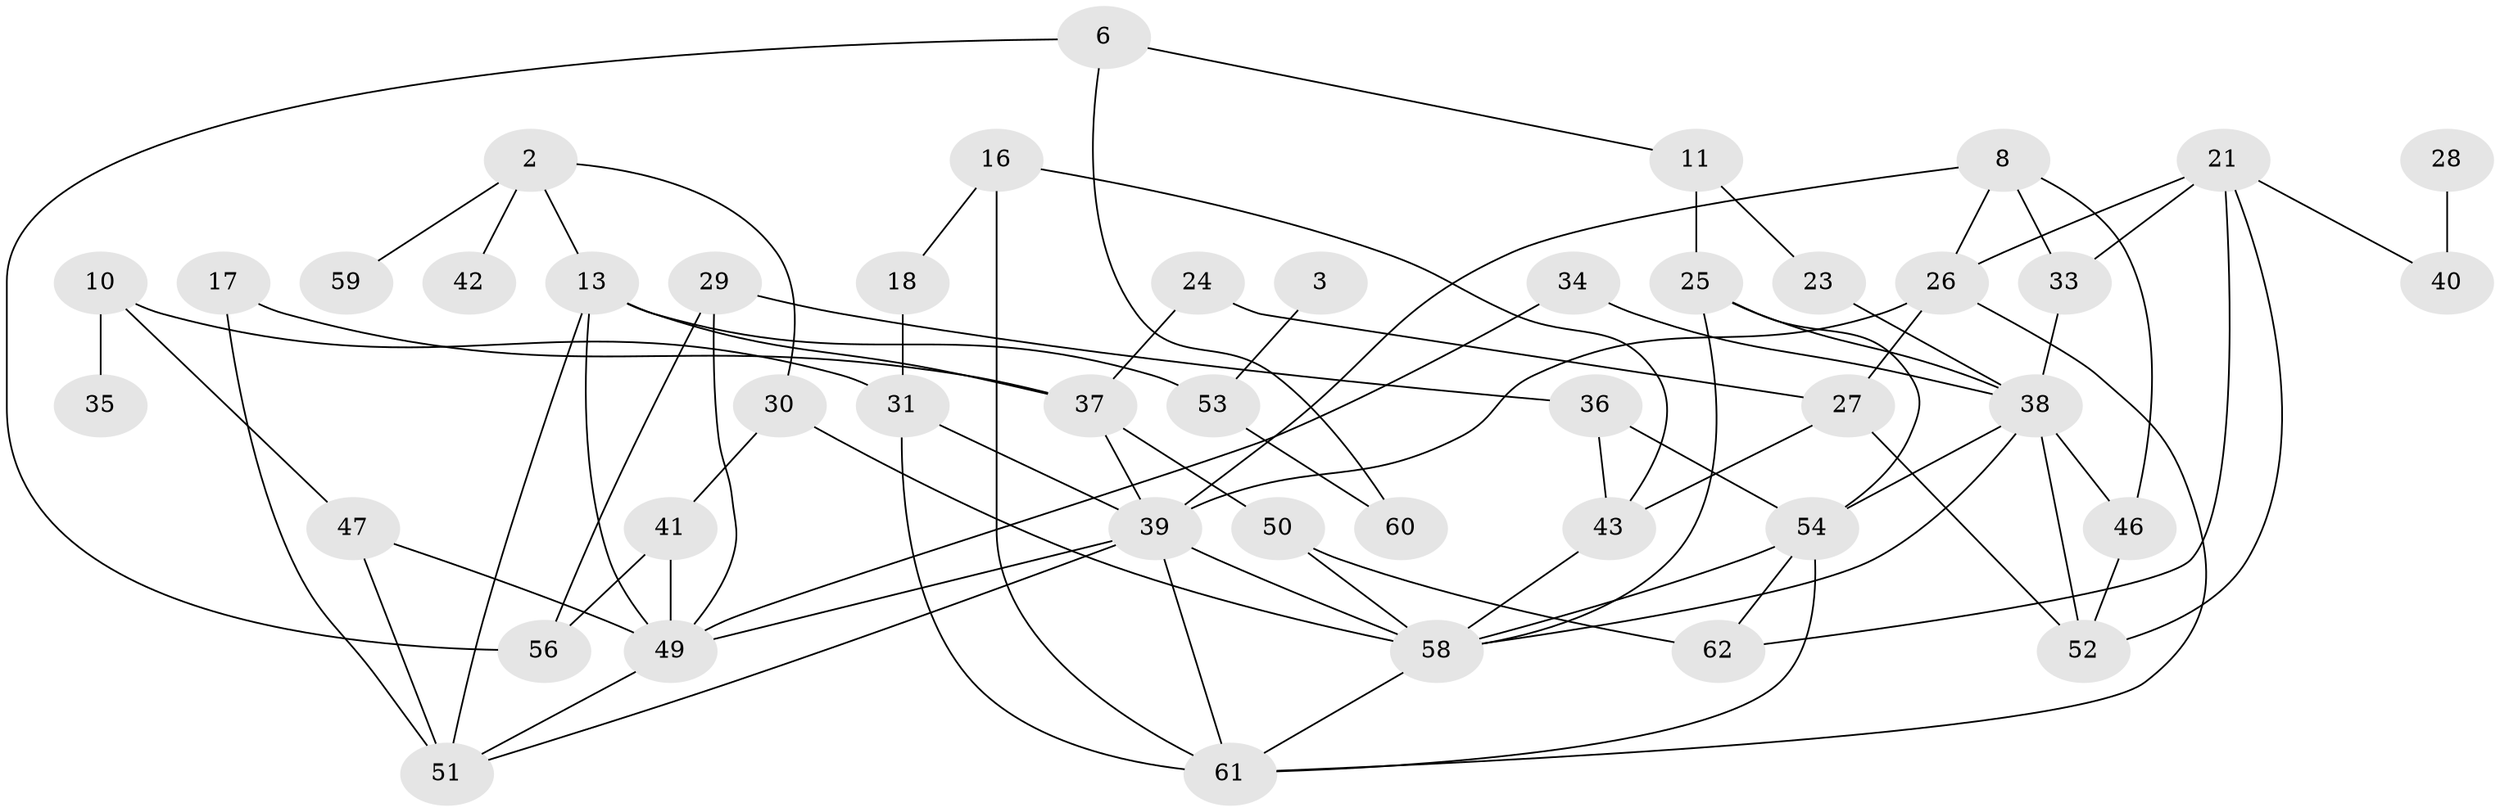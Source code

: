 // original degree distribution, {1: 0.18548387096774194, 0: 0.12903225806451613, 4: 0.12903225806451613, 3: 0.23387096774193547, 2: 0.21774193548387097, 6: 0.024193548387096774, 5: 0.08064516129032258}
// Generated by graph-tools (version 1.1) at 2025/00/03/09/25 03:00:45]
// undirected, 45 vertices, 80 edges
graph export_dot {
graph [start="1"]
  node [color=gray90,style=filled];
  2;
  3;
  6;
  8;
  10;
  11;
  13;
  16;
  17;
  18;
  21;
  23;
  24;
  25;
  26;
  27;
  28;
  29;
  30;
  31;
  33;
  34;
  35;
  36;
  37;
  38;
  39;
  40;
  41;
  42;
  43;
  46;
  47;
  49;
  50;
  51;
  52;
  53;
  54;
  56;
  58;
  59;
  60;
  61;
  62;
  2 -- 13 [weight=1.0];
  2 -- 30 [weight=1.0];
  2 -- 42 [weight=1.0];
  2 -- 59 [weight=1.0];
  3 -- 53 [weight=1.0];
  6 -- 11 [weight=1.0];
  6 -- 56 [weight=1.0];
  6 -- 60 [weight=1.0];
  8 -- 26 [weight=1.0];
  8 -- 33 [weight=1.0];
  8 -- 39 [weight=1.0];
  8 -- 46 [weight=1.0];
  10 -- 31 [weight=1.0];
  10 -- 35 [weight=1.0];
  10 -- 47 [weight=1.0];
  11 -- 23 [weight=1.0];
  11 -- 25 [weight=1.0];
  13 -- 37 [weight=1.0];
  13 -- 49 [weight=1.0];
  13 -- 51 [weight=2.0];
  13 -- 53 [weight=2.0];
  16 -- 18 [weight=1.0];
  16 -- 43 [weight=1.0];
  16 -- 61 [weight=1.0];
  17 -- 37 [weight=1.0];
  17 -- 51 [weight=1.0];
  18 -- 31 [weight=1.0];
  21 -- 26 [weight=1.0];
  21 -- 33 [weight=1.0];
  21 -- 40 [weight=1.0];
  21 -- 52 [weight=1.0];
  21 -- 62 [weight=1.0];
  23 -- 38 [weight=1.0];
  24 -- 27 [weight=1.0];
  24 -- 37 [weight=1.0];
  25 -- 38 [weight=1.0];
  25 -- 54 [weight=1.0];
  25 -- 58 [weight=1.0];
  26 -- 27 [weight=1.0];
  26 -- 39 [weight=1.0];
  26 -- 61 [weight=1.0];
  27 -- 43 [weight=1.0];
  27 -- 52 [weight=1.0];
  28 -- 40 [weight=1.0];
  29 -- 36 [weight=1.0];
  29 -- 49 [weight=1.0];
  29 -- 56 [weight=1.0];
  30 -- 41 [weight=1.0];
  30 -- 58 [weight=1.0];
  31 -- 39 [weight=1.0];
  31 -- 61 [weight=1.0];
  33 -- 38 [weight=1.0];
  34 -- 38 [weight=1.0];
  34 -- 49 [weight=1.0];
  36 -- 43 [weight=1.0];
  36 -- 54 [weight=1.0];
  37 -- 39 [weight=2.0];
  37 -- 50 [weight=1.0];
  38 -- 46 [weight=1.0];
  38 -- 52 [weight=1.0];
  38 -- 54 [weight=1.0];
  38 -- 58 [weight=1.0];
  39 -- 49 [weight=1.0];
  39 -- 51 [weight=1.0];
  39 -- 58 [weight=1.0];
  39 -- 61 [weight=1.0];
  41 -- 49 [weight=3.0];
  41 -- 56 [weight=2.0];
  43 -- 58 [weight=1.0];
  46 -- 52 [weight=1.0];
  47 -- 49 [weight=1.0];
  47 -- 51 [weight=1.0];
  49 -- 51 [weight=1.0];
  50 -- 58 [weight=1.0];
  50 -- 62 [weight=1.0];
  53 -- 60 [weight=1.0];
  54 -- 58 [weight=1.0];
  54 -- 61 [weight=1.0];
  54 -- 62 [weight=1.0];
  58 -- 61 [weight=1.0];
}
